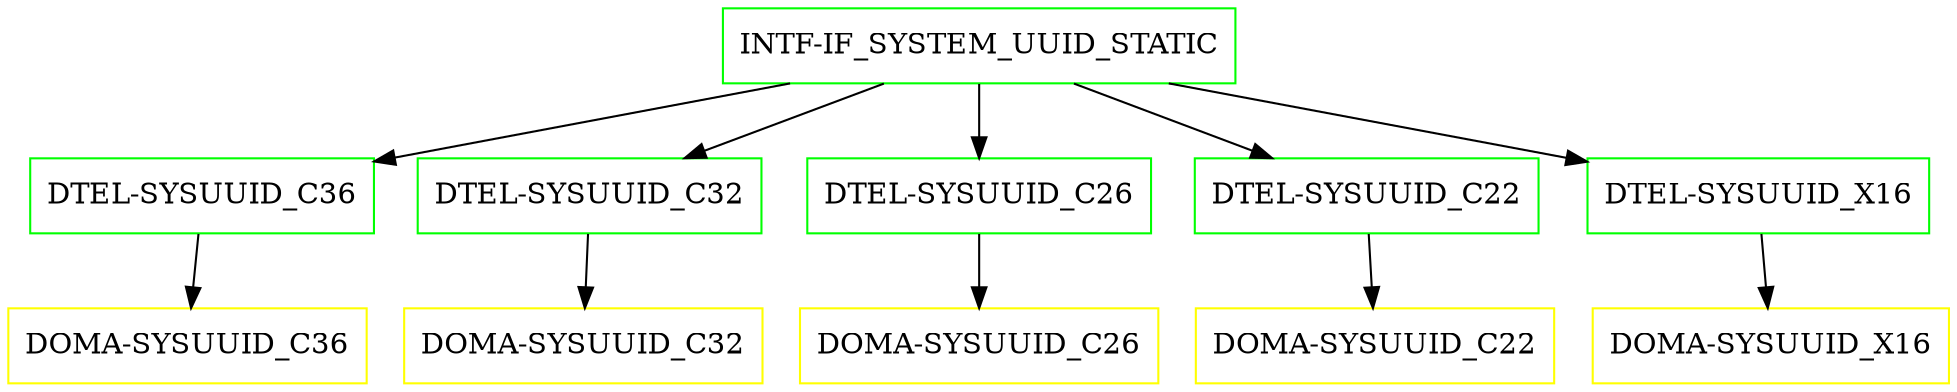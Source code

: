 digraph G {
  "INTF-IF_SYSTEM_UUID_STATIC" [shape=box,color=green];
  "DTEL-SYSUUID_C36" [shape=box,color=green,URL="./DTEL_SYSUUID_C36.html"];
  "DOMA-SYSUUID_C36" [shape=box,color=yellow,URL="./DOMA_SYSUUID_C36.html"];
  "DTEL-SYSUUID_C32" [shape=box,color=green,URL="./DTEL_SYSUUID_C32.html"];
  "DOMA-SYSUUID_C32" [shape=box,color=yellow,URL="./DOMA_SYSUUID_C32.html"];
  "DTEL-SYSUUID_C26" [shape=box,color=green,URL="./DTEL_SYSUUID_C26.html"];
  "DOMA-SYSUUID_C26" [shape=box,color=yellow,URL="./DOMA_SYSUUID_C26.html"];
  "DTEL-SYSUUID_C22" [shape=box,color=green,URL="./DTEL_SYSUUID_C22.html"];
  "DOMA-SYSUUID_C22" [shape=box,color=yellow,URL="./DOMA_SYSUUID_C22.html"];
  "DTEL-SYSUUID_X16" [shape=box,color=green,URL="./DTEL_SYSUUID_X16.html"];
  "DOMA-SYSUUID_X16" [shape=box,color=yellow,URL="./DOMA_SYSUUID_X16.html"];
  "INTF-IF_SYSTEM_UUID_STATIC" -> "DTEL-SYSUUID_X16";
  "INTF-IF_SYSTEM_UUID_STATIC" -> "DTEL-SYSUUID_C22";
  "INTF-IF_SYSTEM_UUID_STATIC" -> "DTEL-SYSUUID_C26";
  "INTF-IF_SYSTEM_UUID_STATIC" -> "DTEL-SYSUUID_C32";
  "INTF-IF_SYSTEM_UUID_STATIC" -> "DTEL-SYSUUID_C36";
  "DTEL-SYSUUID_C36" -> "DOMA-SYSUUID_C36";
  "DTEL-SYSUUID_C32" -> "DOMA-SYSUUID_C32";
  "DTEL-SYSUUID_C26" -> "DOMA-SYSUUID_C26";
  "DTEL-SYSUUID_C22" -> "DOMA-SYSUUID_C22";
  "DTEL-SYSUUID_X16" -> "DOMA-SYSUUID_X16";
}
